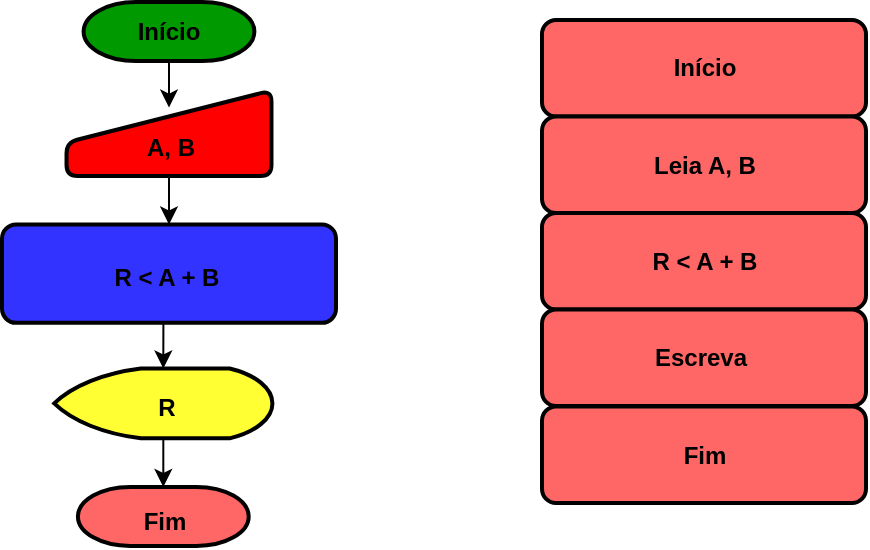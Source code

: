 <mxfile version="12.4.0" type="device" pages="1"><diagram id="R9-DkKcWDIERpaGV1B2k" name="Page-1"><mxGraphModel dx="860" dy="449" grid="0" gridSize="10" guides="1" tooltips="1" connect="1" arrows="1" fold="1" page="1" pageScale="1" pageWidth="827" pageHeight="1169" math="0" shadow="0"><root><mxCell id="0"/><mxCell id="1" parent="0"/><mxCell id="K3-VC5ygo5vWnC74WAAT-21" value="" style="group" vertex="1" connectable="0" parent="1"><mxGeometry x="214" y="57" width="167" height="272" as="geometry"/></mxCell><mxCell id="K3-VC5ygo5vWnC74WAAT-1" value="&lt;b&gt;Início&lt;/b&gt;" style="strokeWidth=2;html=1;shape=mxgraph.flowchart.terminator;whiteSpace=wrap;fillColor=#009900;" vertex="1" parent="K3-VC5ygo5vWnC74WAAT-21"><mxGeometry x="40.801" width="85.398" height="29.538" as="geometry"/></mxCell><mxCell id="K3-VC5ygo5vWnC74WAAT-2" value="" style="html=1;strokeWidth=2;shape=manualInput;whiteSpace=wrap;rounded=1;size=26;arcSize=11;fillColor=#FF0000;" vertex="1" parent="K3-VC5ygo5vWnC74WAAT-21"><mxGeometry x="32.261" y="44.204" width="102.477" height="42.779" as="geometry"/></mxCell><mxCell id="K3-VC5ygo5vWnC74WAAT-15" style="edgeStyle=orthogonalEdgeStyle;rounded=0;orthogonalLoop=1;jettySize=auto;html=1;exitX=0.5;exitY=1;exitDx=0;exitDy=0;exitPerimeter=0;entryX=0.5;entryY=0.2;entryDx=0;entryDy=0;entryPerimeter=0;" edge="1" parent="K3-VC5ygo5vWnC74WAAT-21" source="K3-VC5ygo5vWnC74WAAT-1" target="K3-VC5ygo5vWnC74WAAT-2"><mxGeometry relative="1" as="geometry"/></mxCell><mxCell id="K3-VC5ygo5vWnC74WAAT-3" value="" style="rounded=1;whiteSpace=wrap;html=1;absoluteArcSize=1;arcSize=14;strokeWidth=2;fillColor=#3333FF;" vertex="1" parent="K3-VC5ygo5vWnC74WAAT-21"><mxGeometry y="111.224" width="167" height="49.195" as="geometry"/></mxCell><mxCell id="K3-VC5ygo5vWnC74WAAT-16" style="edgeStyle=orthogonalEdgeStyle;rounded=0;orthogonalLoop=1;jettySize=auto;html=1;exitX=0.5;exitY=1;exitDx=0;exitDy=0;entryX=0.5;entryY=0;entryDx=0;entryDy=0;" edge="1" parent="K3-VC5ygo5vWnC74WAAT-21" source="K3-VC5ygo5vWnC74WAAT-2" target="K3-VC5ygo5vWnC74WAAT-3"><mxGeometry relative="1" as="geometry"/></mxCell><mxCell id="K3-VC5ygo5vWnC74WAAT-4" value="" style="strokeWidth=2;html=1;shape=mxgraph.flowchart.display;whiteSpace=wrap;fillColor=#FFFF33;" vertex="1" parent="K3-VC5ygo5vWnC74WAAT-21"><mxGeometry x="26.094" y="183.235" width="109.119" height="34.936" as="geometry"/></mxCell><mxCell id="K3-VC5ygo5vWnC74WAAT-13" style="edgeStyle=orthogonalEdgeStyle;rounded=0;orthogonalLoop=1;jettySize=auto;html=1;exitX=0.5;exitY=1;exitDx=0;exitDy=0;entryX=0.5;entryY=0;entryDx=0;entryDy=0;entryPerimeter=0;" edge="1" parent="K3-VC5ygo5vWnC74WAAT-21" source="K3-VC5ygo5vWnC74WAAT-3" target="K3-VC5ygo5vWnC74WAAT-4"><mxGeometry relative="1" as="geometry"/></mxCell><mxCell id="K3-VC5ygo5vWnC74WAAT-5" value="" style="strokeWidth=2;html=1;shape=mxgraph.flowchart.terminator;whiteSpace=wrap;fillColor=#FF6666;" vertex="1" parent="K3-VC5ygo5vWnC74WAAT-21"><mxGeometry x="37.955" y="242.462" width="85.398" height="29.538" as="geometry"/></mxCell><mxCell id="K3-VC5ygo5vWnC74WAAT-12" style="edgeStyle=orthogonalEdgeStyle;rounded=0;orthogonalLoop=1;jettySize=auto;html=1;exitX=0.5;exitY=1;exitDx=0;exitDy=0;exitPerimeter=0;entryX=0.5;entryY=0;entryDx=0;entryDy=0;entryPerimeter=0;" edge="1" parent="K3-VC5ygo5vWnC74WAAT-21" source="K3-VC5ygo5vWnC74WAAT-4" target="K3-VC5ygo5vWnC74WAAT-5"><mxGeometry relative="1" as="geometry"/></mxCell><mxCell id="K3-VC5ygo5vWnC74WAAT-17" value="&lt;b&gt;A, B&lt;/b&gt;" style="text;html=1;align=center;verticalAlign=middle;resizable=0;points=[];;autosize=1;fillColor=#FF0000;" vertex="1" parent="K3-VC5ygo5vWnC74WAAT-21"><mxGeometry x="67.369" y="63.811" width="34" height="18" as="geometry"/></mxCell><mxCell id="K3-VC5ygo5vWnC74WAAT-18" value="&lt;b&gt;R &amp;lt; A + B&lt;/b&gt;" style="text;html=1;align=center;verticalAlign=middle;resizable=0;points=[];;autosize=1;" vertex="1" parent="K3-VC5ygo5vWnC74WAAT-21"><mxGeometry x="51.239" y="129.405" width="62" height="18" as="geometry"/></mxCell><mxCell id="K3-VC5ygo5vWnC74WAAT-19" value="&lt;b&gt;R&lt;/b&gt;" style="text;html=1;align=center;verticalAlign=middle;resizable=0;points=[];;autosize=1;" vertex="1" parent="K3-VC5ygo5vWnC74WAAT-21"><mxGeometry x="72.114" y="194.286" width="19" height="18" as="geometry"/></mxCell><mxCell id="K3-VC5ygo5vWnC74WAAT-20" value="&lt;b&gt;Fim&lt;/b&gt;" style="text;html=1;align=center;verticalAlign=middle;resizable=0;points=[];;autosize=1;" vertex="1" parent="K3-VC5ygo5vWnC74WAAT-21"><mxGeometry x="65.946" y="250.967" width="31" height="18" as="geometry"/></mxCell><mxCell id="K3-VC5ygo5vWnC74WAAT-22" value="" style="rounded=1;whiteSpace=wrap;html=1;absoluteArcSize=1;arcSize=14;strokeWidth=2;fillColor=#FF6666;" vertex="1" parent="1"><mxGeometry x="484" y="66" width="162" height="48.25" as="geometry"/></mxCell><mxCell id="K3-VC5ygo5vWnC74WAAT-23" value="" style="rounded=1;whiteSpace=wrap;html=1;absoluteArcSize=1;arcSize=14;strokeWidth=2;fillColor=#FF6666;" vertex="1" parent="1"><mxGeometry x="484" y="114.25" width="162" height="48.25" as="geometry"/></mxCell><mxCell id="K3-VC5ygo5vWnC74WAAT-24" value="" style="rounded=1;whiteSpace=wrap;html=1;absoluteArcSize=1;arcSize=14;strokeWidth=2;fillColor=#FF6666;" vertex="1" parent="1"><mxGeometry x="484" y="162.5" width="162" height="48.25" as="geometry"/></mxCell><mxCell id="K3-VC5ygo5vWnC74WAAT-25" value="" style="rounded=1;whiteSpace=wrap;html=1;absoluteArcSize=1;arcSize=14;strokeWidth=2;fillColor=#FF6666;" vertex="1" parent="1"><mxGeometry x="484" y="210.75" width="162" height="48.25" as="geometry"/></mxCell><mxCell id="K3-VC5ygo5vWnC74WAAT-29" value="" style="rounded=1;whiteSpace=wrap;html=1;absoluteArcSize=1;arcSize=14;strokeWidth=2;fillColor=#FF6666;" vertex="1" parent="1"><mxGeometry x="484" y="259.25" width="162" height="48.25" as="geometry"/></mxCell><mxCell id="K3-VC5ygo5vWnC74WAAT-30" value="&lt;b&gt;Início&lt;/b&gt;" style="text;html=1;align=center;verticalAlign=middle;resizable=0;points=[];;autosize=1;" vertex="1" parent="1"><mxGeometry x="544.5" y="81" width="41" height="18" as="geometry"/></mxCell><mxCell id="K3-VC5ygo5vWnC74WAAT-31" value="&lt;b&gt;Leia A, B&lt;/b&gt;" style="text;html=1;align=center;verticalAlign=middle;resizable=0;points=[];;autosize=1;" vertex="1" parent="1"><mxGeometry x="534.5" y="129.5" width="61" height="18" as="geometry"/></mxCell><mxCell id="K3-VC5ygo5vWnC74WAAT-34" value="&lt;b&gt;R &amp;lt; A + B&lt;/b&gt;" style="text;html=1;align=center;verticalAlign=middle;resizable=0;points=[];;autosize=1;" vertex="1" parent="1"><mxGeometry x="533.5" y="177.5" width="62" height="18" as="geometry"/></mxCell><mxCell id="K3-VC5ygo5vWnC74WAAT-35" value="&lt;b&gt;Escreva&lt;/b&gt;" style="text;html=1;align=center;verticalAlign=middle;resizable=0;points=[];;autosize=1;" vertex="1" parent="1"><mxGeometry x="534.5" y="226" width="56" height="18" as="geometry"/></mxCell><mxCell id="K3-VC5ygo5vWnC74WAAT-36" value="&lt;b&gt;Fim&lt;/b&gt;" style="text;html=1;align=center;verticalAlign=middle;resizable=0;points=[];;autosize=1;" vertex="1" parent="1"><mxGeometry x="549" y="274.5" width="31" height="18" as="geometry"/></mxCell></root></mxGraphModel></diagram></mxfile>